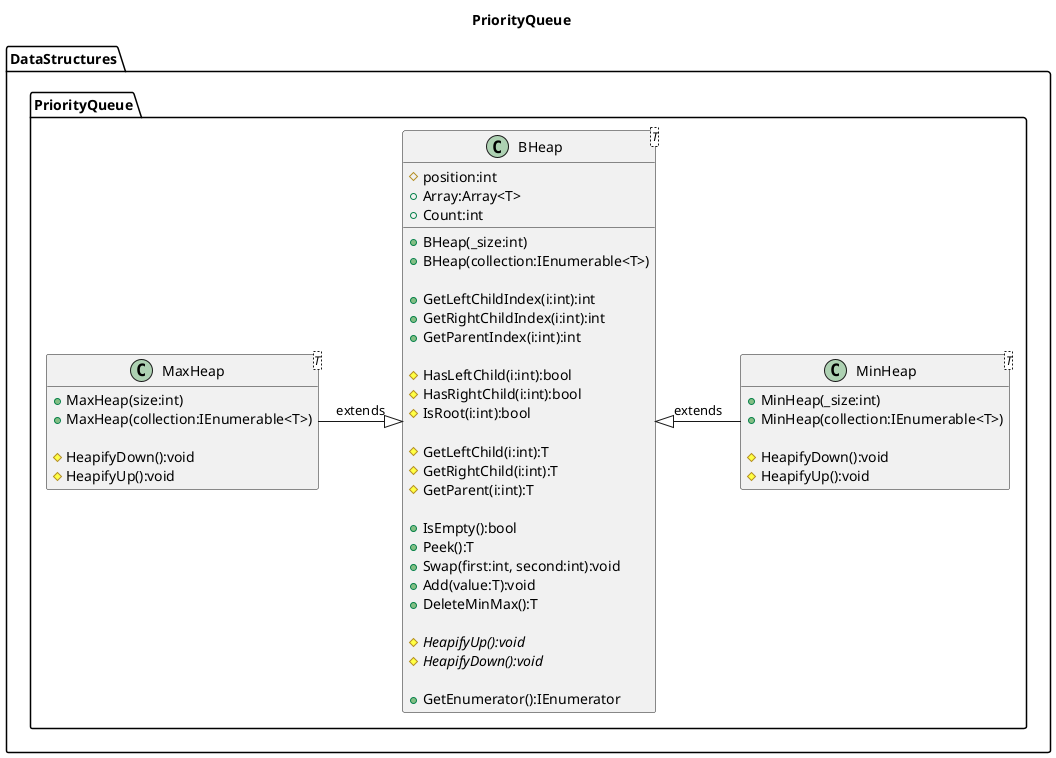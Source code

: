 @startuml PriorityQueue
title PriorityQueue

namespace DataStructures.PriorityQueue {
    class BHeap<T> {
        # position:int
        + Array:Array<T>
        + Count:int

        + BHeap(_size:int)
        + BHeap(collection:IEnumerable<T>)
        
        + GetLeftChildIndex(i:int):int
        + GetRightChildIndex(i:int):int
        + GetParentIndex(i:int):int

        # HasLeftChild(i:int):bool
        # HasRightChild(i:int):bool
        # IsRoot(i:int):bool
        
        # GetLeftChild(i:int):T
        # GetRightChild(i:int):T
        # GetParent(i:int):T
        
        + IsEmpty():bool
        + Peek():T
        + Swap(first:int, second:int):void
        + Add(value:T):void
        + DeleteMinMax():T
        
        # {abstract}HeapifyUp():void
        # {abstract}HeapifyDown():void
        
        + GetEnumerator():IEnumerator
    }

    class MaxHeap<T> {
        + MaxHeap(size:int)
        + MaxHeap(collection:IEnumerable<T>)
        
        # HeapifyDown():void
        # HeapifyUp():void
    }

    class MinHeap<T> {
        + MinHeap(_size:int)
        + MinHeap(collection:IEnumerable<T>)
        
        # HeapifyDown():void
        # HeapifyUp():void
    }

   
}
hide empty members
DataStructures.PriorityQueue.BHeap <|-left- DataStructures.PriorityQueue.MaxHeap : "extends"
DataStructures.PriorityQueue.BHeap <|-right- DataStructures.PriorityQueue.MinHeap : "extends"
@enduml
